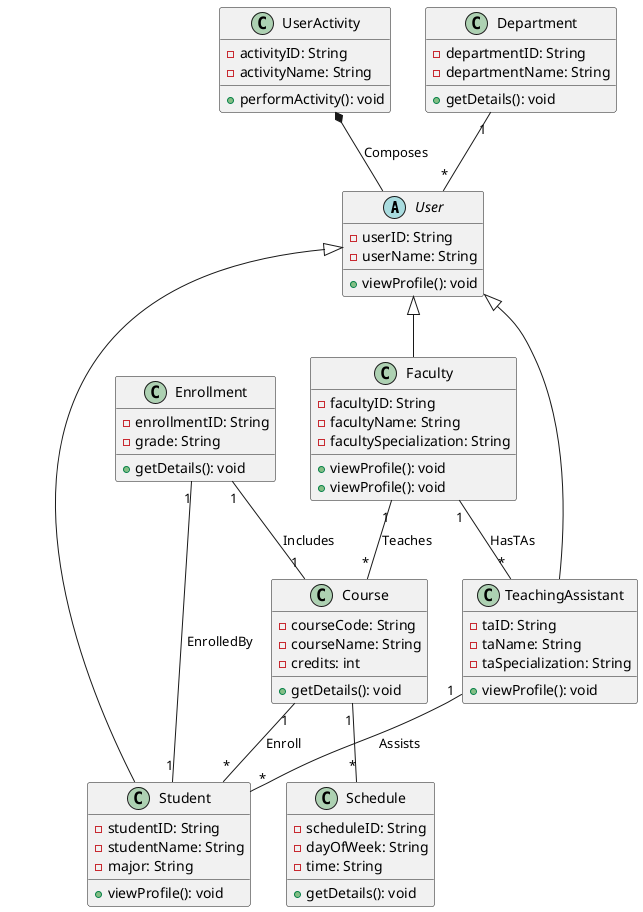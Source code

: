 @startuml 2020900023_In-Class-Activity-2-2

abstract class User {
  - userID: String
  - userName: String
  + viewProfile(): void
}

class UserActivity {
  - activityID: String
  - activityName: String
  + performActivity(): void
}

class Course {
  - courseCode: String
  - courseName: String
  - credits: int
  + getDetails(): void
}

class Department {
  - departmentID: String
  - departmentName: String
  + getDetails(): void
}

class Enrollment {
  - enrollmentID: String
  - grade: String
  + getDetails(): void
}

class Schedule {
  - scheduleID: String
  - dayOfWeek: String
  - time: String
  + getDetails(): void
}

class Student {
  - studentID: String
  - studentName: String
  - major: String
  + viewProfile(): void
}

class TeachingAssistant {
  - taID: String
  - taName: String
  - taSpecialization: String
  + viewProfile(): void
}

class Faculty {
  - facultyID: String
  - facultyName: String
  - facultySpecialization: String
  + viewProfile(): void
  + viewProfile(): void
}

Course "1" -- "*" Student : Enroll
Course "1" -- "*" Schedule
Faculty "1" -- "*" Course : Teaches
TeachingAssistant "1" -- "*" Student : Assists
Faculty "1" -- "*" TeachingAssistant : HasTAs
User <|-- Student
User <|-- TeachingAssistant
User <|-- Faculty
Department "1" -- "*" User
UserActivity *-- User : Composes
Enrollment "1" -- "1" Course : Includes
Enrollment "1" -- "1" Student : EnrolledBy

@enduml


